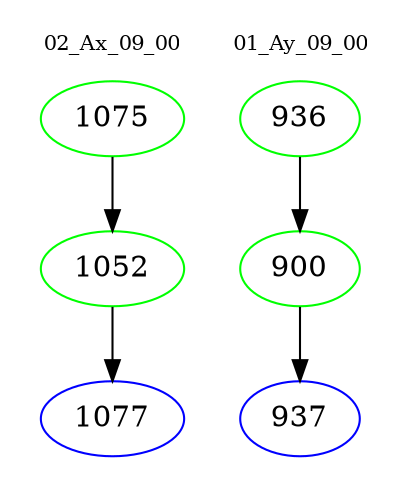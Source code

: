 digraph{
subgraph cluster_0 {
color = white
label = "02_Ax_09_00";
fontsize=10;
T0_1075 [label="1075", color="green"]
T0_1075 -> T0_1052 [color="black"]
T0_1052 [label="1052", color="green"]
T0_1052 -> T0_1077 [color="black"]
T0_1077 [label="1077", color="blue"]
}
subgraph cluster_1 {
color = white
label = "01_Ay_09_00";
fontsize=10;
T1_936 [label="936", color="green"]
T1_936 -> T1_900 [color="black"]
T1_900 [label="900", color="green"]
T1_900 -> T1_937 [color="black"]
T1_937 [label="937", color="blue"]
}
}
